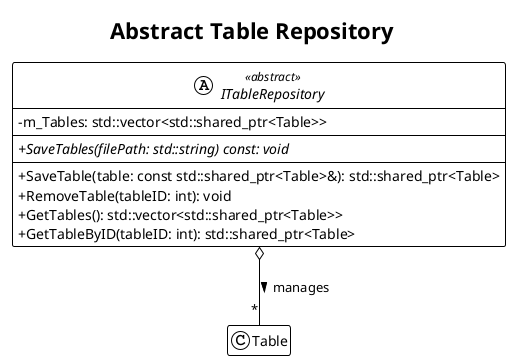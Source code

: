 @startuml
!theme plain
skinparam classAttributeIconSize 0
hide empty members
title Abstract Table Repository

' --- Forward declarations for context ---
class Table

' --- The Abstract Base Class for a Table Repository ---
abstract class ITableRepository <<abstract>> {
  ' --- Private Data Members (In-memory cache) ---
  - m_Tables: std::vector<std::shared_ptr<Table>>
  --
  ' --- Pure Virtual Method (Persistence Contract) ---
  + {abstract} SaveTables(filePath: std::string) const: void
  --
  ' --- Concrete Public Methods (In-memory management) ---
  + SaveTable(table: const std::shared_ptr<Table>&): std::shared_ptr<Table>
  + RemoveTable(tableID: int): void
  + GetTables(): std::vector<std::shared_ptr<Table>>
  + GetTableByID(tableID: int): std::shared_ptr<Table>
}

' --- Relationships ---

' Aggregation: The repository manages an in-memory collection of tables.
ITableRepository o-- "*" Table : manages >

@enduml